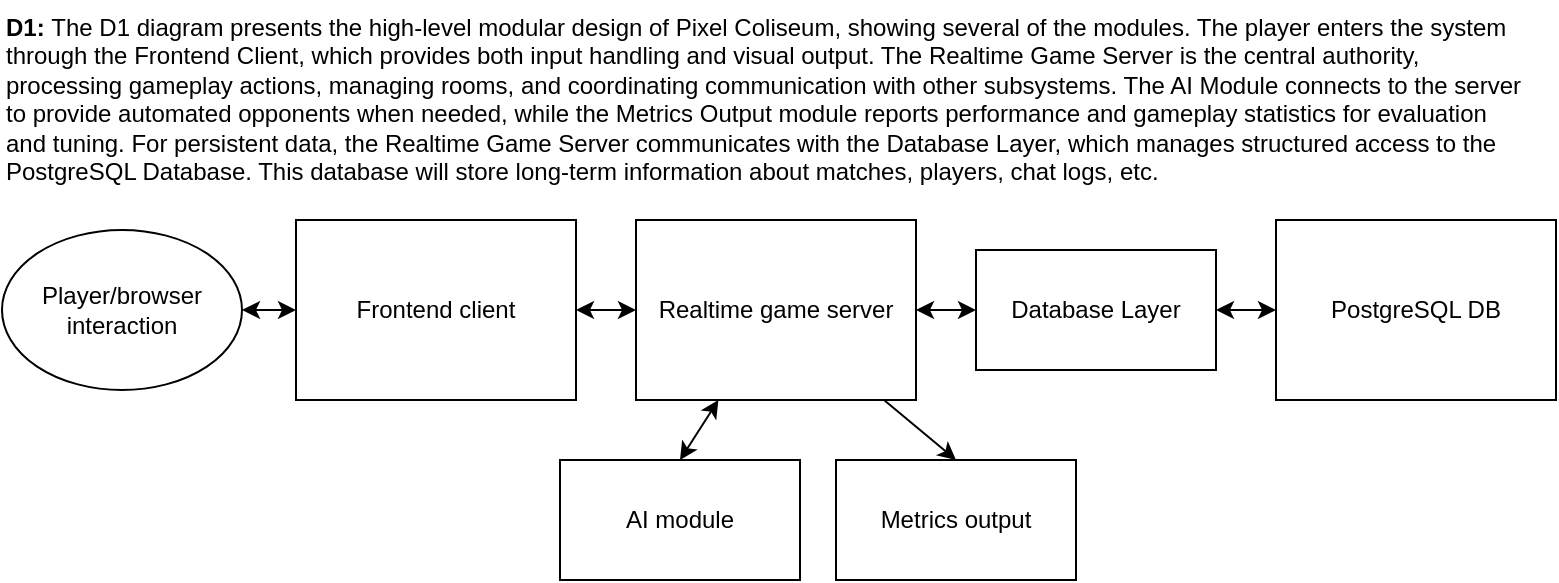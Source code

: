 <mxfile version="28.2.3">
  <diagram name="Page-1" id="jZduB9S6t1IZREcf_3mA">
    <mxGraphModel dx="1018" dy="633" grid="0" gridSize="10" guides="1" tooltips="1" connect="1" arrows="1" fold="1" page="1" pageScale="1" pageWidth="850" pageHeight="1100" math="0" shadow="0">
      <root>
        <mxCell id="0" />
        <mxCell id="1" parent="0" />
        <mxCell id="F8s0xCzP0n8E7-uNUlLd-16" style="edgeStyle=orthogonalEdgeStyle;rounded=0;orthogonalLoop=1;jettySize=auto;html=1;entryX=0;entryY=0.5;entryDx=0;entryDy=0;endArrow=classic;endFill=1;startArrow=classic;startFill=1;" parent="1" source="F8s0xCzP0n8E7-uNUlLd-1" target="F8s0xCzP0n8E7-uNUlLd-3" edge="1">
          <mxGeometry relative="1" as="geometry" />
        </mxCell>
        <mxCell id="F8s0xCzP0n8E7-uNUlLd-1" value="Frontend client" style="rounded=0;whiteSpace=wrap;html=1;" parent="1" vertex="1">
          <mxGeometry x="180" y="240" width="140" height="90" as="geometry" />
        </mxCell>
        <mxCell id="F8s0xCzP0n8E7-uNUlLd-17" style="edgeStyle=orthogonalEdgeStyle;rounded=0;orthogonalLoop=1;jettySize=auto;html=1;endArrow=classic;endFill=1;startArrow=classic;startFill=1;" parent="1" source="F8s0xCzP0n8E7-uNUlLd-3" target="F8s0xCzP0n8E7-uNUlLd-6" edge="1">
          <mxGeometry relative="1" as="geometry" />
        </mxCell>
        <mxCell id="F8s0xCzP0n8E7-uNUlLd-25" style="rounded=0;orthogonalLoop=1;jettySize=auto;html=1;entryX=0.5;entryY=0;entryDx=0;entryDy=0;" parent="1" source="F8s0xCzP0n8E7-uNUlLd-3" target="F8s0xCzP0n8E7-uNUlLd-24" edge="1">
          <mxGeometry relative="1" as="geometry" />
        </mxCell>
        <mxCell id="F8s0xCzP0n8E7-uNUlLd-29" style="rounded=0;orthogonalLoop=1;jettySize=auto;html=1;entryX=0.5;entryY=0;entryDx=0;entryDy=0;endArrow=classic;endFill=1;startArrow=classic;startFill=1;" parent="1" source="F8s0xCzP0n8E7-uNUlLd-3" target="F8s0xCzP0n8E7-uNUlLd-28" edge="1">
          <mxGeometry relative="1" as="geometry" />
        </mxCell>
        <mxCell id="F8s0xCzP0n8E7-uNUlLd-3" value="Realtime game server" style="rounded=0;whiteSpace=wrap;html=1;" parent="1" vertex="1">
          <mxGeometry x="350" y="240" width="140" height="90" as="geometry" />
        </mxCell>
        <mxCell id="F8s0xCzP0n8E7-uNUlLd-5" value="PostgreSQL DB" style="rounded=0;whiteSpace=wrap;html=1;" parent="1" vertex="1">
          <mxGeometry x="670" y="240" width="140" height="90" as="geometry" />
        </mxCell>
        <mxCell id="F8s0xCzP0n8E7-uNUlLd-18" style="edgeStyle=orthogonalEdgeStyle;rounded=0;orthogonalLoop=1;jettySize=auto;html=1;entryX=0;entryY=0.5;entryDx=0;entryDy=0;endArrow=classic;endFill=1;startArrow=classic;startFill=1;" parent="1" source="F8s0xCzP0n8E7-uNUlLd-6" target="F8s0xCzP0n8E7-uNUlLd-5" edge="1">
          <mxGeometry relative="1" as="geometry" />
        </mxCell>
        <mxCell id="F8s0xCzP0n8E7-uNUlLd-6" value="Database Layer" style="rounded=0;whiteSpace=wrap;html=1;" parent="1" vertex="1">
          <mxGeometry x="520" y="255" width="120" height="60" as="geometry" />
        </mxCell>
        <mxCell id="F8s0xCzP0n8E7-uNUlLd-22" style="edgeStyle=orthogonalEdgeStyle;rounded=0;orthogonalLoop=1;jettySize=auto;html=1;entryX=0;entryY=0.5;entryDx=0;entryDy=0;endArrow=classic;endFill=1;startArrow=classic;startFill=1;" parent="1" source="F8s0xCzP0n8E7-uNUlLd-21" target="F8s0xCzP0n8E7-uNUlLd-1" edge="1">
          <mxGeometry relative="1" as="geometry" />
        </mxCell>
        <mxCell id="F8s0xCzP0n8E7-uNUlLd-21" value="Player/browser interaction" style="ellipse;whiteSpace=wrap;html=1;" parent="1" vertex="1">
          <mxGeometry x="33" y="245" width="120" height="80" as="geometry" />
        </mxCell>
        <mxCell id="F8s0xCzP0n8E7-uNUlLd-23" value="&lt;p style=&quot;margin-top: 0px;&quot;&gt;&lt;font&gt;&lt;font style=&quot;&quot;&gt;&lt;b style=&quot;&quot;&gt;D1:&amp;nbsp;&lt;/b&gt;&lt;/font&gt;&lt;/font&gt;&lt;span style=&quot;background-color: transparent; color: light-dark(rgb(0, 0, 0), rgb(255, 255, 255));&quot;&gt;The D1 diagram presents the high-level modular design of Pixel Coliseum, showing several of the modules. The player enters the system through the &lt;/span&gt;&lt;span style=&quot;background-color: transparent; color: light-dark(rgb(0, 0, 0), rgb(255, 255, 255));&quot; data-end=&quot;297&quot; data-start=&quot;278&quot;&gt;Frontend Client&lt;/span&gt;&lt;span style=&quot;background-color: transparent; color: light-dark(rgb(0, 0, 0), rgb(255, 255, 255));&quot;&gt;, which provides both input handling and visual output. The &lt;/span&gt;&lt;span style=&quot;background-color: transparent; color: light-dark(rgb(0, 0, 0), rgb(255, 255, 255));&quot; data-end=&quot;381&quot; data-start=&quot;357&quot;&gt;Realtime Game Server&lt;/span&gt;&lt;span style=&quot;background-color: transparent; color: light-dark(rgb(0, 0, 0), rgb(255, 255, 255));&quot;&gt; is the central authority, processing gameplay actions, managing rooms, and coordinating communication with other subsystems. The &lt;/span&gt;&lt;span style=&quot;background-color: transparent; color: light-dark(rgb(0, 0, 0), rgb(255, 255, 255));&quot; data-is-only-node=&quot;&quot; data-end=&quot;524&quot; data-start=&quot;511&quot;&gt;AI Module&lt;/span&gt;&lt;span style=&quot;background-color: transparent; color: light-dark(rgb(0, 0, 0), rgb(255, 255, 255));&quot;&gt; connects to the server to provide automated opponents when needed, while the &lt;/span&gt;&lt;span style=&quot;background-color: transparent; color: light-dark(rgb(0, 0, 0), rgb(255, 255, 255));&quot; data-end=&quot;620&quot; data-start=&quot;602&quot;&gt;Metrics Output&lt;/span&gt;&lt;span style=&quot;background-color: transparent; color: light-dark(rgb(0, 0, 0), rgb(255, 255, 255));&quot;&gt; module reports performance and gameplay statistics for evaluation and tuning. For persistent data, the &lt;/span&gt;&lt;span style=&quot;background-color: transparent; color: light-dark(rgb(0, 0, 0), rgb(255, 255, 255));&quot; data-end=&quot;748&quot; data-start=&quot;724&quot;&gt;Realtime Game Server&lt;/span&gt;&lt;span style=&quot;background-color: transparent; color: light-dark(rgb(0, 0, 0), rgb(255, 255, 255));&quot;&gt; communicates with the Database&amp;nbsp;&lt;/span&gt;&lt;span style=&quot;background-color: transparent; color: light-dark(rgb(0, 0, 0), rgb(255, 255, 255));&quot; data-end=&quot;784&quot; data-start=&quot;771&quot;&gt;Layer&lt;/span&gt;&lt;span style=&quot;background-color: transparent; color: light-dark(rgb(0, 0, 0), rgb(255, 255, 255));&quot;&gt;, which manages structured access to the &lt;/span&gt;&lt;span style=&quot;background-color: transparent; color: light-dark(rgb(0, 0, 0), rgb(255, 255, 255));&quot; data-end=&quot;848&quot; data-start=&quot;825&quot;&gt;PostgreSQL Database&lt;/span&gt;&lt;span style=&quot;background-color: transparent; color: light-dark(rgb(0, 0, 0), rgb(255, 255, 255));&quot;&gt;. This database will store long-term information about matches, players, chat logs, etc.&lt;/span&gt;&lt;/p&gt;" style="text;html=1;whiteSpace=wrap;overflow=hidden;rounded=0;" parent="1" vertex="1">
          <mxGeometry x="33" y="130" width="760" height="150" as="geometry" />
        </mxCell>
        <mxCell id="F8s0xCzP0n8E7-uNUlLd-24" value="Metrics output" style="rounded=0;whiteSpace=wrap;html=1;" parent="1" vertex="1">
          <mxGeometry x="450" y="360" width="120" height="60" as="geometry" />
        </mxCell>
        <mxCell id="F8s0xCzP0n8E7-uNUlLd-28" value="AI module" style="rounded=0;whiteSpace=wrap;html=1;" parent="1" vertex="1">
          <mxGeometry x="312" y="360" width="120" height="60" as="geometry" />
        </mxCell>
      </root>
    </mxGraphModel>
  </diagram>
</mxfile>
